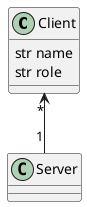 @startuml
class Client {
  str name
  str role
}

class Server {
}

Client "*" <-- "1" Server
@enduml